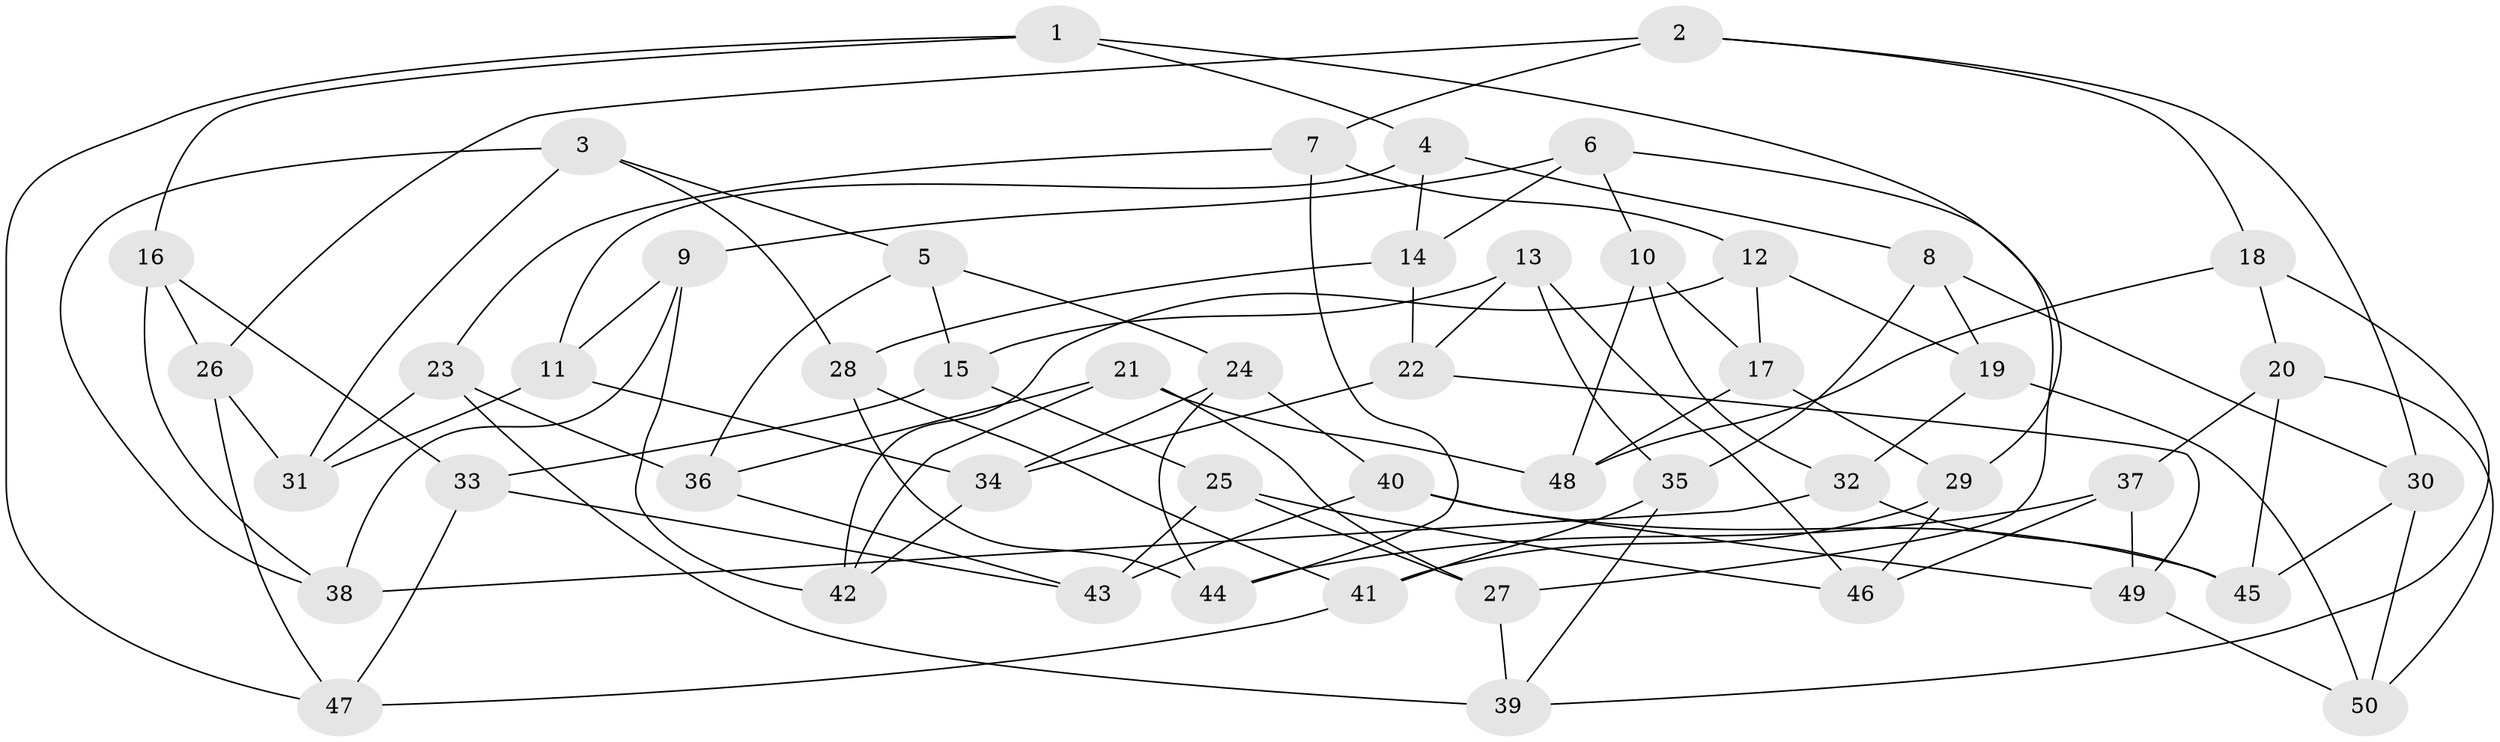 // Generated by graph-tools (version 1.1) at 2025/50/03/09/25 03:50:55]
// undirected, 50 vertices, 100 edges
graph export_dot {
graph [start="1"]
  node [color=gray90,style=filled];
  1;
  2;
  3;
  4;
  5;
  6;
  7;
  8;
  9;
  10;
  11;
  12;
  13;
  14;
  15;
  16;
  17;
  18;
  19;
  20;
  21;
  22;
  23;
  24;
  25;
  26;
  27;
  28;
  29;
  30;
  31;
  32;
  33;
  34;
  35;
  36;
  37;
  38;
  39;
  40;
  41;
  42;
  43;
  44;
  45;
  46;
  47;
  48;
  49;
  50;
  1 -- 16;
  1 -- 47;
  1 -- 29;
  1 -- 4;
  2 -- 26;
  2 -- 18;
  2 -- 7;
  2 -- 30;
  3 -- 28;
  3 -- 5;
  3 -- 31;
  3 -- 38;
  4 -- 8;
  4 -- 14;
  4 -- 11;
  5 -- 24;
  5 -- 36;
  5 -- 15;
  6 -- 10;
  6 -- 27;
  6 -- 14;
  6 -- 9;
  7 -- 23;
  7 -- 44;
  7 -- 12;
  8 -- 30;
  8 -- 19;
  8 -- 35;
  9 -- 42;
  9 -- 11;
  9 -- 38;
  10 -- 48;
  10 -- 17;
  10 -- 32;
  11 -- 34;
  11 -- 31;
  12 -- 42;
  12 -- 19;
  12 -- 17;
  13 -- 35;
  13 -- 15;
  13 -- 22;
  13 -- 46;
  14 -- 28;
  14 -- 22;
  15 -- 25;
  15 -- 33;
  16 -- 33;
  16 -- 26;
  16 -- 38;
  17 -- 48;
  17 -- 29;
  18 -- 48;
  18 -- 20;
  18 -- 39;
  19 -- 32;
  19 -- 50;
  20 -- 50;
  20 -- 45;
  20 -- 37;
  21 -- 42;
  21 -- 48;
  21 -- 27;
  21 -- 36;
  22 -- 34;
  22 -- 49;
  23 -- 31;
  23 -- 39;
  23 -- 36;
  24 -- 34;
  24 -- 40;
  24 -- 44;
  25 -- 46;
  25 -- 27;
  25 -- 43;
  26 -- 31;
  26 -- 47;
  27 -- 39;
  28 -- 41;
  28 -- 44;
  29 -- 46;
  29 -- 41;
  30 -- 45;
  30 -- 50;
  32 -- 38;
  32 -- 45;
  33 -- 43;
  33 -- 47;
  34 -- 42;
  35 -- 41;
  35 -- 39;
  36 -- 43;
  37 -- 49;
  37 -- 44;
  37 -- 46;
  40 -- 49;
  40 -- 43;
  40 -- 45;
  41 -- 47;
  49 -- 50;
}
